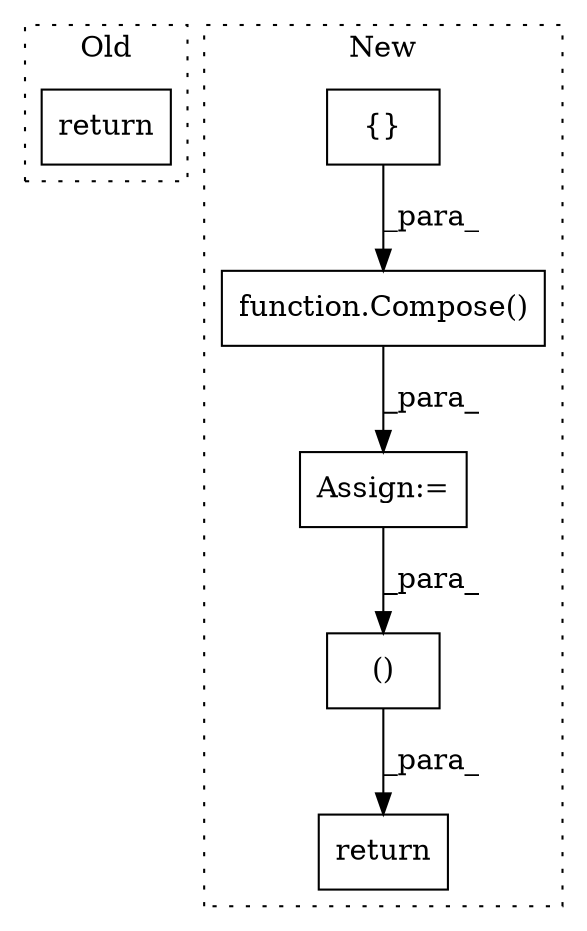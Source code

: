 digraph G {
subgraph cluster0 {
1 [label="return" a="93" s="5472" l="7" shape="box"];
label = "Old";
style="dotted";
}
subgraph cluster1 {
2 [label="function.Compose()" a="75" s="5821,5841" l="8,1" shape="box"];
3 [label="return" a="93" s="5990" l="7" shape="box"];
4 [label="{}" a="59" s="5394,5394" l="2,1" shape="box"];
5 [label="()" a="54" s="6009" l="14" shape="box"];
6 [label="Assign:=" a="68" s="5818" l="3" shape="box"];
label = "New";
style="dotted";
}
2 -> 6 [label="_para_"];
4 -> 2 [label="_para_"];
5 -> 3 [label="_para_"];
6 -> 5 [label="_para_"];
}